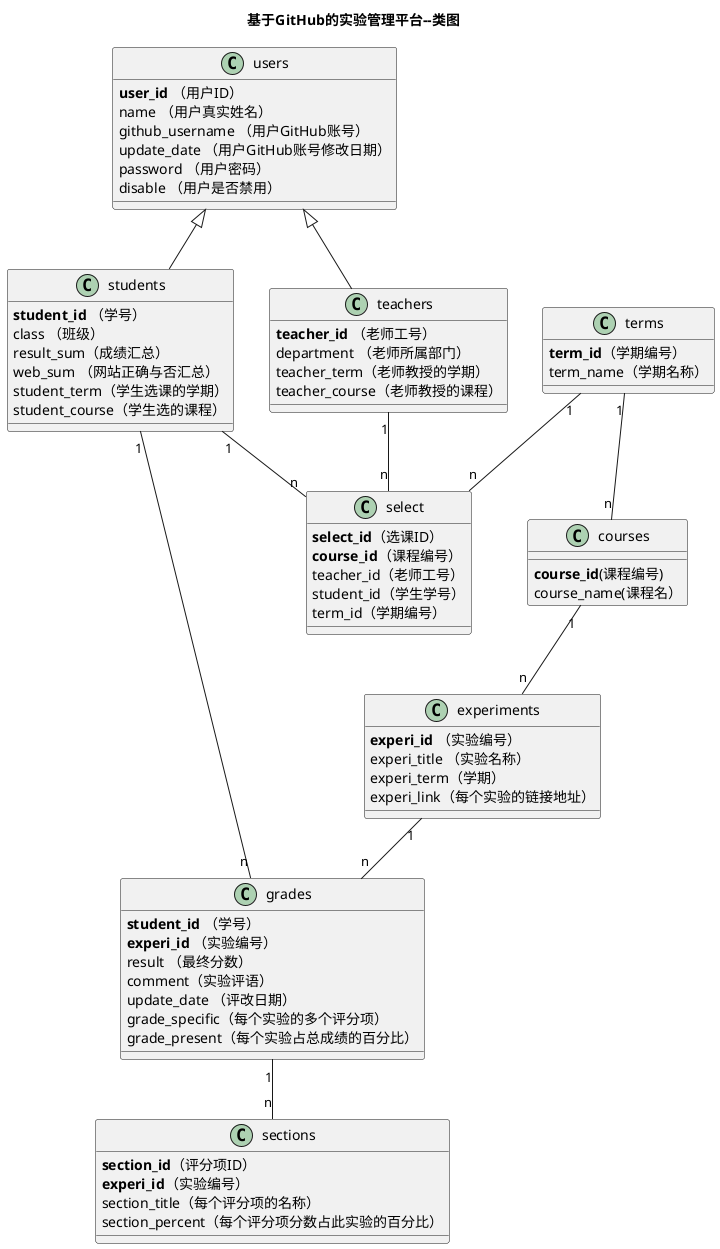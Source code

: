 @startuml
title 基于GitHub的实验管理平台--类图
class users {
    <b>user_id</b> （用户ID）
    name （用户真实姓名）
    github_username （用户GitHub账号）
    update_date （用户GitHub账号修改日期）
    password （用户密码）
    disable （用户是否禁用）
}


class teachers{
    <b>teacher_id</b> （老师工号）
    department （老师所属部门）
    teacher_term（老师教授的学期）
    teacher_course（老师教授的课程）
}
class students{
    <b>student_id</b> （学号）
    class （班级）
    result_sum（成绩汇总）
    web_sum （网站正确与否汇总）
    student_term（学生选课的学期）
    student_course（学生选的课程）
}

users <|- students
users <|-- teachers

class grades {
    <b>student_id</b> （学号）
    <b>experi_id</b> （实验编号）
    result （最终分数）
    comment（实验评语）
    update_date （评改日期）
    grade_specific（每个实验的多个评分项）
    grade_present（每个实验占总成绩的百分比）
}

class experiments {
    <b>experi_id</b> （实验编号）
    experi_title （实验名称）
    experi_term（学期）
    experi_link（每个实验的链接地址）
}

class terms{
    <b>term_id</b>（学期编号）
    term_name（学期名称）
}

class courses{
    <b>course_id</b>(课程编号)
    course_name(课程名）
}

class select{
    <b>select_id</b>（选课ID）
    <b>course_id</b>（课程编号）
    teacher_id（老师工号）
    student_id（学生学号）
    term_id（学期编号）
}
class sections{
    <b>section_id</b>（评分项ID）
    <b>experi_id</b>（实验编号）
    section_title（每个评分项的名称）
    section_percent（每个评分项分数占此实验的百分比）
}

grades "1" -- "n" sections
students "1" -- "n"  grades
experiments "1" -- "n"  grades
teachers "1" -- "n"  select
students "1" -- "n"  select
terms "1" -- "n"  courses
courses "1" -- "n" experiments
terms "1" -- "n"  select

@enduml
